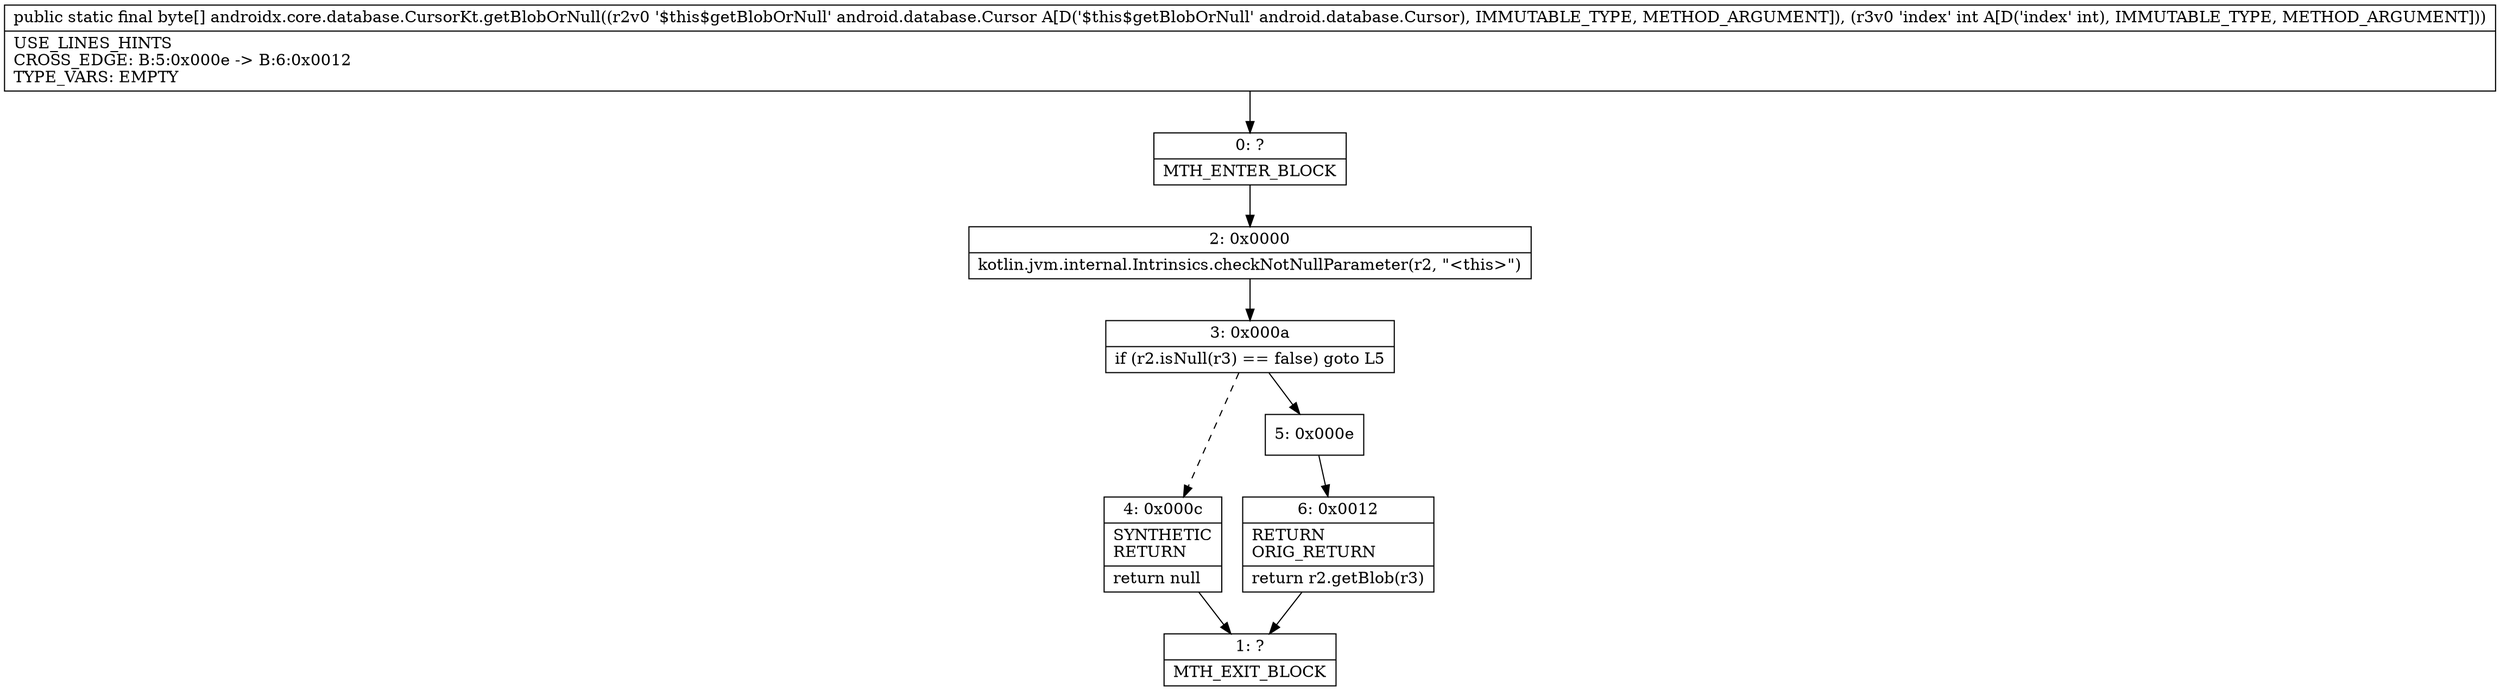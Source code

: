 digraph "CFG forandroidx.core.database.CursorKt.getBlobOrNull(Landroid\/database\/Cursor;I)[B" {
Node_0 [shape=record,label="{0\:\ ?|MTH_ENTER_BLOCK\l}"];
Node_2 [shape=record,label="{2\:\ 0x0000|kotlin.jvm.internal.Intrinsics.checkNotNullParameter(r2, \"\<this\>\")\l}"];
Node_3 [shape=record,label="{3\:\ 0x000a|if (r2.isNull(r3) == false) goto L5\l}"];
Node_4 [shape=record,label="{4\:\ 0x000c|SYNTHETIC\lRETURN\l|return null\l}"];
Node_1 [shape=record,label="{1\:\ ?|MTH_EXIT_BLOCK\l}"];
Node_5 [shape=record,label="{5\:\ 0x000e}"];
Node_6 [shape=record,label="{6\:\ 0x0012|RETURN\lORIG_RETURN\l|return r2.getBlob(r3)\l}"];
MethodNode[shape=record,label="{public static final byte[] androidx.core.database.CursorKt.getBlobOrNull((r2v0 '$this$getBlobOrNull' android.database.Cursor A[D('$this$getBlobOrNull' android.database.Cursor), IMMUTABLE_TYPE, METHOD_ARGUMENT]), (r3v0 'index' int A[D('index' int), IMMUTABLE_TYPE, METHOD_ARGUMENT]))  | USE_LINES_HINTS\lCROSS_EDGE: B:5:0x000e \-\> B:6:0x0012\lTYPE_VARS: EMPTY\l}"];
MethodNode -> Node_0;Node_0 -> Node_2;
Node_2 -> Node_3;
Node_3 -> Node_4[style=dashed];
Node_3 -> Node_5;
Node_4 -> Node_1;
Node_5 -> Node_6;
Node_6 -> Node_1;
}


